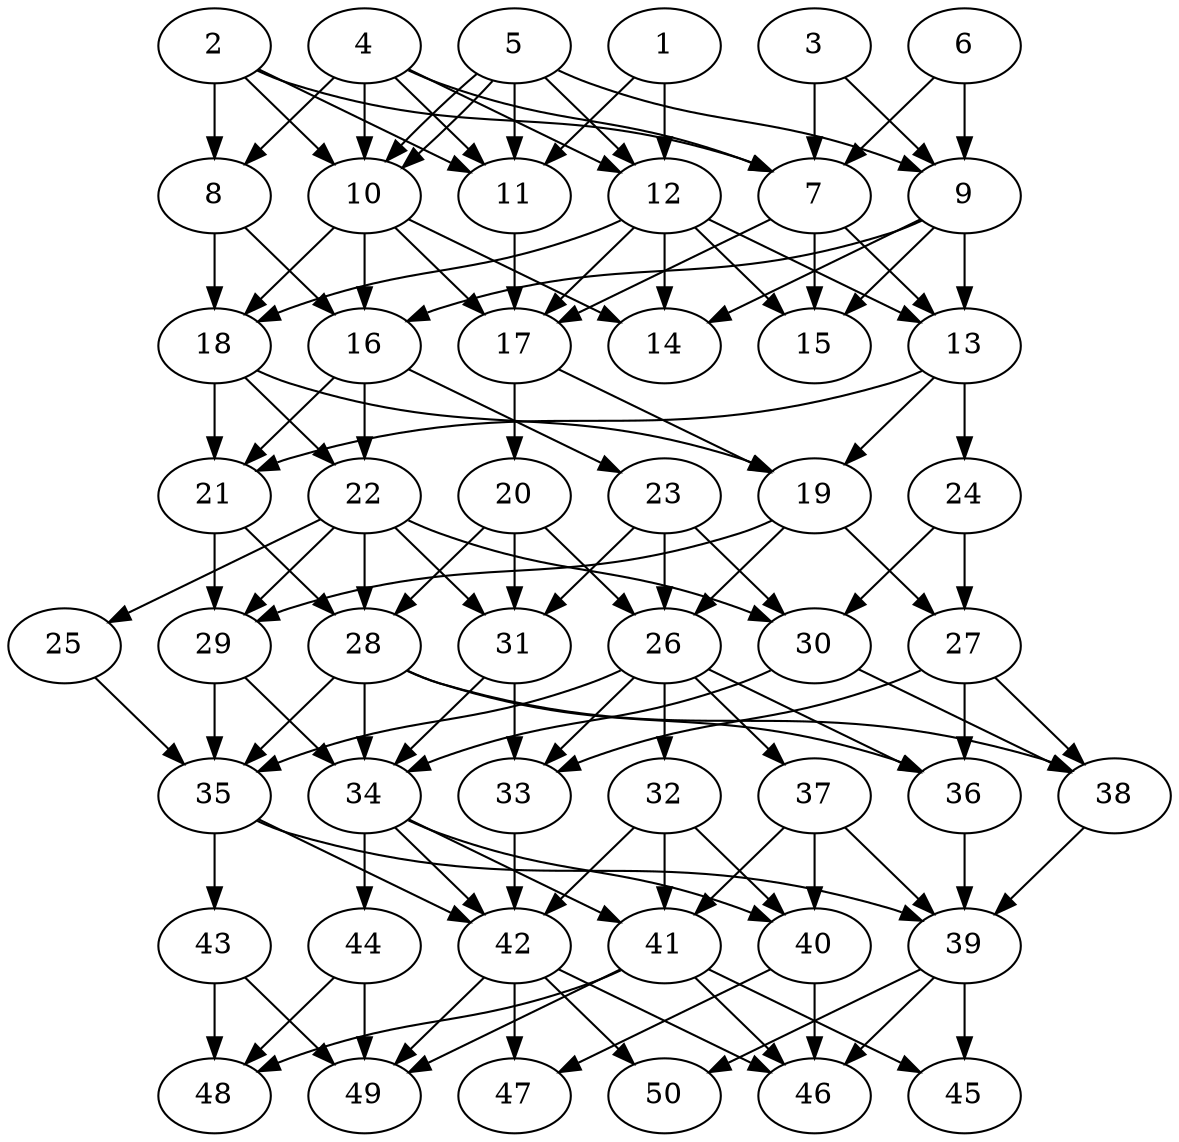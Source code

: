 // DAG automatically generated by daggen at Thu Oct  3 14:07:56 2019
// ./daggen --dot -n 50 --ccr 0.5 --fat 0.5 --regular 0.9 --density 0.6 --mindata 5242880 --maxdata 52428800 
digraph G {
  1 [size="101617664", alpha="0.16", expect_size="50808832"] 
  1 -> 11 [size ="50808832"]
  1 -> 12 [size ="50808832"]
  2 [size="47167488", alpha="0.13", expect_size="23583744"] 
  2 -> 7 [size ="23583744"]
  2 -> 8 [size ="23583744"]
  2 -> 10 [size ="23583744"]
  2 -> 11 [size ="23583744"]
  3 [size="102610944", alpha="0.03", expect_size="51305472"] 
  3 -> 7 [size ="51305472"]
  3 -> 9 [size ="51305472"]
  4 [size="28698624", alpha="0.16", expect_size="14349312"] 
  4 -> 7 [size ="14349312"]
  4 -> 8 [size ="14349312"]
  4 -> 10 [size ="14349312"]
  4 -> 11 [size ="14349312"]
  4 -> 12 [size ="14349312"]
  5 [size="63461376", alpha="0.13", expect_size="31730688"] 
  5 -> 9 [size ="31730688"]
  5 -> 10 [size ="31730688"]
  5 -> 10 [size ="31730688"]
  5 -> 11 [size ="31730688"]
  5 -> 12 [size ="31730688"]
  6 [size="10647552", alpha="0.13", expect_size="5323776"] 
  6 -> 7 [size ="5323776"]
  6 -> 9 [size ="5323776"]
  7 [size="87379968", alpha="0.18", expect_size="43689984"] 
  7 -> 13 [size ="43689984"]
  7 -> 15 [size ="43689984"]
  7 -> 17 [size ="43689984"]
  8 [size="66643968", alpha="0.06", expect_size="33321984"] 
  8 -> 16 [size ="33321984"]
  8 -> 18 [size ="33321984"]
  9 [size="69165056", alpha="0.09", expect_size="34582528"] 
  9 -> 13 [size ="34582528"]
  9 -> 14 [size ="34582528"]
  9 -> 15 [size ="34582528"]
  9 -> 16 [size ="34582528"]
  10 [size="44959744", alpha="0.11", expect_size="22479872"] 
  10 -> 14 [size ="22479872"]
  10 -> 16 [size ="22479872"]
  10 -> 17 [size ="22479872"]
  10 -> 18 [size ="22479872"]
  11 [size="67260416", alpha="0.19", expect_size="33630208"] 
  11 -> 17 [size ="33630208"]
  12 [size="50577408", alpha="0.10", expect_size="25288704"] 
  12 -> 13 [size ="25288704"]
  12 -> 14 [size ="25288704"]
  12 -> 15 [size ="25288704"]
  12 -> 17 [size ="25288704"]
  12 -> 18 [size ="25288704"]
  13 [size="19165184", alpha="0.03", expect_size="9582592"] 
  13 -> 19 [size ="9582592"]
  13 -> 21 [size ="9582592"]
  13 -> 24 [size ="9582592"]
  14 [size="32036864", alpha="0.15", expect_size="16018432"] 
  15 [size="12353536", alpha="0.03", expect_size="6176768"] 
  16 [size="72153088", alpha="0.14", expect_size="36076544"] 
  16 -> 21 [size ="36076544"]
  16 -> 22 [size ="36076544"]
  16 -> 23 [size ="36076544"]
  17 [size="36978688", alpha="0.13", expect_size="18489344"] 
  17 -> 19 [size ="18489344"]
  17 -> 20 [size ="18489344"]
  18 [size="27385856", alpha="0.10", expect_size="13692928"] 
  18 -> 19 [size ="13692928"]
  18 -> 21 [size ="13692928"]
  18 -> 22 [size ="13692928"]
  19 [size="57059328", alpha="0.08", expect_size="28529664"] 
  19 -> 26 [size ="28529664"]
  19 -> 27 [size ="28529664"]
  19 -> 29 [size ="28529664"]
  20 [size="97730560", alpha="0.19", expect_size="48865280"] 
  20 -> 26 [size ="48865280"]
  20 -> 28 [size ="48865280"]
  20 -> 31 [size ="48865280"]
  21 [size="54757376", alpha="0.08", expect_size="27378688"] 
  21 -> 28 [size ="27378688"]
  21 -> 29 [size ="27378688"]
  22 [size="50020352", alpha="0.06", expect_size="25010176"] 
  22 -> 25 [size ="25010176"]
  22 -> 28 [size ="25010176"]
  22 -> 29 [size ="25010176"]
  22 -> 30 [size ="25010176"]
  22 -> 31 [size ="25010176"]
  23 [size="96481280", alpha="0.03", expect_size="48240640"] 
  23 -> 26 [size ="48240640"]
  23 -> 30 [size ="48240640"]
  23 -> 31 [size ="48240640"]
  24 [size="15495168", alpha="0.04", expect_size="7747584"] 
  24 -> 27 [size ="7747584"]
  24 -> 30 [size ="7747584"]
  25 [size="85055488", alpha="0.16", expect_size="42527744"] 
  25 -> 35 [size ="42527744"]
  26 [size="101046272", alpha="0.08", expect_size="50523136"] 
  26 -> 32 [size ="50523136"]
  26 -> 33 [size ="50523136"]
  26 -> 35 [size ="50523136"]
  26 -> 36 [size ="50523136"]
  26 -> 37 [size ="50523136"]
  27 [size="72931328", alpha="0.16", expect_size="36465664"] 
  27 -> 33 [size ="36465664"]
  27 -> 36 [size ="36465664"]
  27 -> 38 [size ="36465664"]
  28 [size="39180288", alpha="0.17", expect_size="19590144"] 
  28 -> 34 [size ="19590144"]
  28 -> 35 [size ="19590144"]
  28 -> 36 [size ="19590144"]
  28 -> 38 [size ="19590144"]
  29 [size="86452224", alpha="0.09", expect_size="43226112"] 
  29 -> 34 [size ="43226112"]
  29 -> 35 [size ="43226112"]
  30 [size="30437376", alpha="0.09", expect_size="15218688"] 
  30 -> 34 [size ="15218688"]
  30 -> 38 [size ="15218688"]
  31 [size="23492608", alpha="0.02", expect_size="11746304"] 
  31 -> 33 [size ="11746304"]
  31 -> 34 [size ="11746304"]
  32 [size="62382080", alpha="0.02", expect_size="31191040"] 
  32 -> 40 [size ="31191040"]
  32 -> 41 [size ="31191040"]
  32 -> 42 [size ="31191040"]
  33 [size="89417728", alpha="0.05", expect_size="44708864"] 
  33 -> 42 [size ="44708864"]
  34 [size="102350848", alpha="0.12", expect_size="51175424"] 
  34 -> 40 [size ="51175424"]
  34 -> 41 [size ="51175424"]
  34 -> 42 [size ="51175424"]
  34 -> 44 [size ="51175424"]
  35 [size="25028608", alpha="0.19", expect_size="12514304"] 
  35 -> 39 [size ="12514304"]
  35 -> 42 [size ="12514304"]
  35 -> 43 [size ="12514304"]
  36 [size="99166208", alpha="0.19", expect_size="49583104"] 
  36 -> 39 [size ="49583104"]
  37 [size="41816064", alpha="0.06", expect_size="20908032"] 
  37 -> 39 [size ="20908032"]
  37 -> 40 [size ="20908032"]
  37 -> 41 [size ="20908032"]
  38 [size="24238080", alpha="0.15", expect_size="12119040"] 
  38 -> 39 [size ="12119040"]
  39 [size="102596608", alpha="0.15", expect_size="51298304"] 
  39 -> 45 [size ="51298304"]
  39 -> 46 [size ="51298304"]
  39 -> 50 [size ="51298304"]
  40 [size="52455424", alpha="0.13", expect_size="26227712"] 
  40 -> 46 [size ="26227712"]
  40 -> 47 [size ="26227712"]
  41 [size="97028096", alpha="0.00", expect_size="48514048"] 
  41 -> 45 [size ="48514048"]
  41 -> 46 [size ="48514048"]
  41 -> 48 [size ="48514048"]
  41 -> 49 [size ="48514048"]
  42 [size="104353792", alpha="0.16", expect_size="52176896"] 
  42 -> 46 [size ="52176896"]
  42 -> 47 [size ="52176896"]
  42 -> 49 [size ="52176896"]
  42 -> 50 [size ="52176896"]
  43 [size="20148224", alpha="0.10", expect_size="10074112"] 
  43 -> 48 [size ="10074112"]
  43 -> 49 [size ="10074112"]
  44 [size="41838592", alpha="0.05", expect_size="20919296"] 
  44 -> 48 [size ="20919296"]
  44 -> 49 [size ="20919296"]
  45 [size="96606208", alpha="0.16", expect_size="48303104"] 
  46 [size="91944960", alpha="0.06", expect_size="45972480"] 
  47 [size="89522176", alpha="0.09", expect_size="44761088"] 
  48 [size="21465088", alpha="0.19", expect_size="10732544"] 
  49 [size="93415424", alpha="0.04", expect_size="46707712"] 
  50 [size="68835328", alpha="0.14", expect_size="34417664"] 
}
